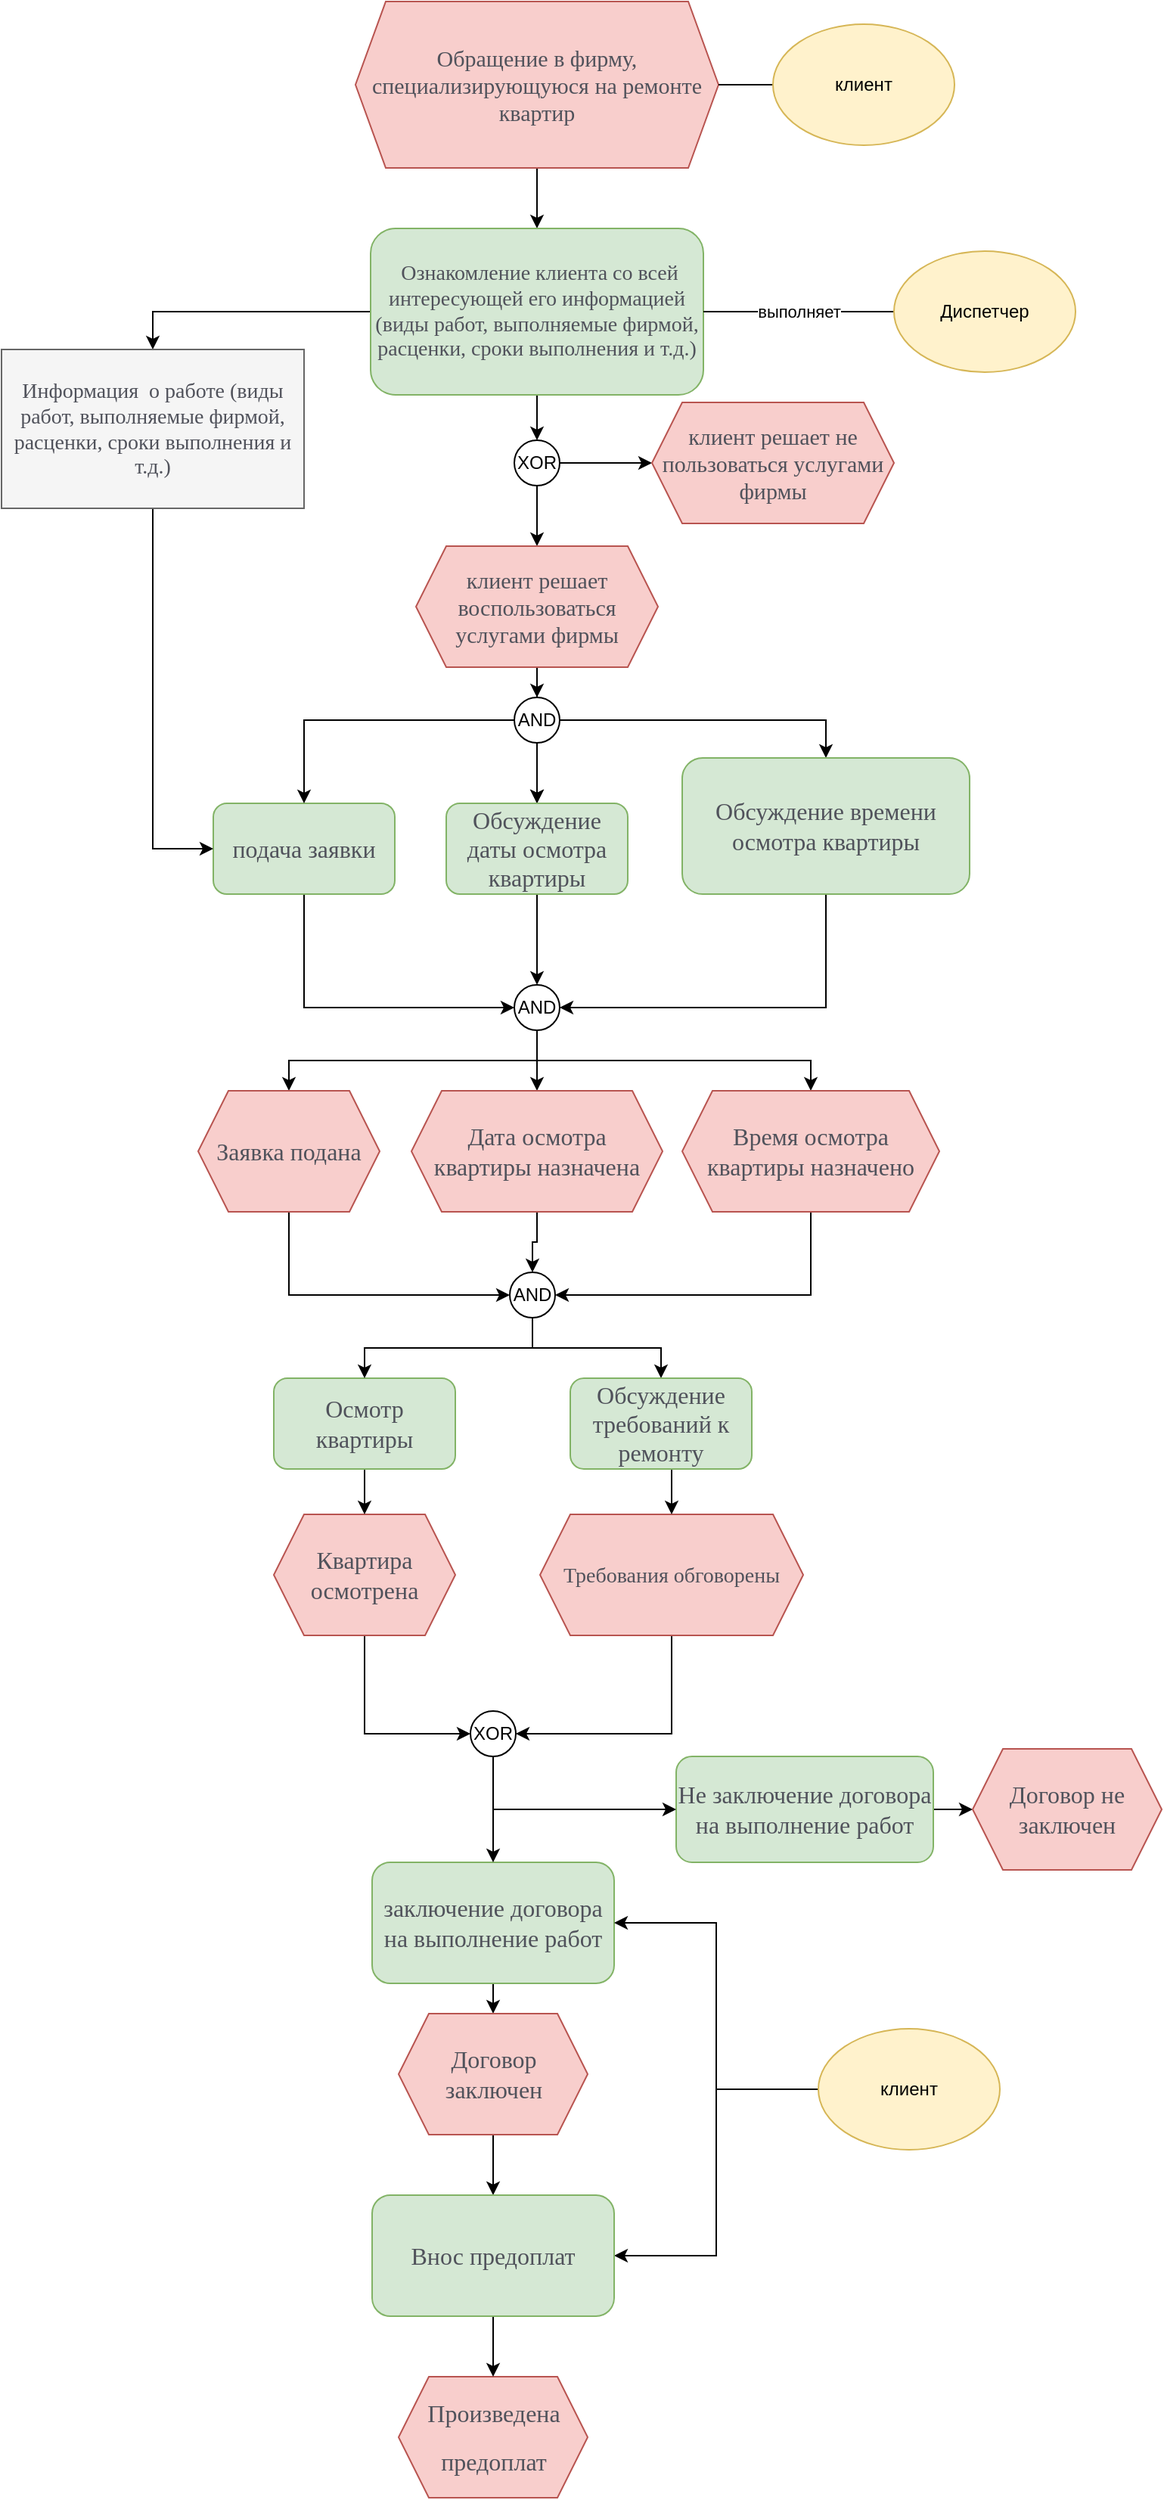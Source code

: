 <mxfile version="24.2.2" type="github">
  <diagram name="Page-1" id="cV4_P1KYifTKVsKzo9vI">
    <mxGraphModel dx="1436" dy="729" grid="1" gridSize="10" guides="1" tooltips="1" connect="1" arrows="1" fold="1" page="1" pageScale="1" pageWidth="827" pageHeight="1169" math="0" shadow="0">
      <root>
        <mxCell id="0" />
        <mxCell id="1" parent="0" />
        <mxCell id="tOZuIOWOJhDS1oZQBcS--4" value="" style="edgeStyle=orthogonalEdgeStyle;rounded=0;orthogonalLoop=1;jettySize=auto;html=1;" edge="1" parent="1" source="tOZuIOWOJhDS1oZQBcS--1" target="tOZuIOWOJhDS1oZQBcS--2">
          <mxGeometry relative="1" as="geometry" />
        </mxCell>
        <mxCell id="tOZuIOWOJhDS1oZQBcS--1" value="&lt;div style=&quot;caret-color: rgb(0, 0, 0); color: rgb(0, 0, 0); font-style: normal; font-variant-caps: normal; font-weight: 400; letter-spacing: normal; text-indent: 0px; text-transform: none; white-space: normal; word-spacing: 0px; -webkit-text-stroke-width: 0px; text-decoration: none;&quot; title=&quot;Page 2&quot; class=&quot;page&quot;&gt;&lt;div style=&quot;&quot; class=&quot;section&quot;&gt;&lt;div class=&quot;layoutArea&quot;&gt;&lt;div class=&quot;column&quot;&gt;&lt;p&gt;&lt;span style=&quot;font-size: 15px; font-family: ArialMT; color: rgb(80, 82, 91);&quot;&gt;Обращение в фирму, специализирующуюся на ремонте квартир&lt;/span&gt;&lt;/p&gt;&lt;/div&gt;&lt;/div&gt;&lt;/div&gt;&lt;/div&gt;" style="shape=hexagon;perimeter=hexagonPerimeter2;whiteSpace=wrap;html=1;fixedSize=1;fillColor=#f8cecc;strokeColor=#b85450;labelBackgroundColor=none;align=center;" vertex="1" parent="1">
          <mxGeometry x="294" y="10" width="240" height="110" as="geometry" />
        </mxCell>
        <mxCell id="tOZuIOWOJhDS1oZQBcS--11" value="" style="edgeStyle=orthogonalEdgeStyle;rounded=0;orthogonalLoop=1;jettySize=auto;html=1;" edge="1" parent="1" source="tOZuIOWOJhDS1oZQBcS--2" target="tOZuIOWOJhDS1oZQBcS--10">
          <mxGeometry relative="1" as="geometry" />
        </mxCell>
        <mxCell id="tOZuIOWOJhDS1oZQBcS--46" style="edgeStyle=orthogonalEdgeStyle;rounded=0;orthogonalLoop=1;jettySize=auto;html=1;exitX=0;exitY=0.5;exitDx=0;exitDy=0;entryX=0.5;entryY=0;entryDx=0;entryDy=0;" edge="1" parent="1" source="tOZuIOWOJhDS1oZQBcS--2" target="tOZuIOWOJhDS1oZQBcS--44">
          <mxGeometry relative="1" as="geometry" />
        </mxCell>
        <mxCell id="tOZuIOWOJhDS1oZQBcS--2" value="&lt;div class=&quot;page&quot; title=&quot;Page 2&quot; style=&quot;caret-color: rgb(0, 0, 0); color: rgb(0, 0, 0); font-style: normal; font-variant-caps: normal; font-weight: 400; letter-spacing: normal; text-indent: 0px; text-transform: none; white-space: normal; word-spacing: 0px; -webkit-text-stroke-width: 0px; text-decoration: none;&quot;&gt;&lt;div class=&quot;section&quot; style=&quot;&quot;&gt;&lt;div class=&quot;layoutArea&quot;&gt;&lt;div class=&quot;column&quot;&gt;&lt;p&gt;&lt;span style=&quot;font-size: 14px; font-family: ArialMT; color: rgb(80, 82, 91);&quot;&gt;&amp;nbsp;Ознакомление клиента со всей интересующей его информацией (виды работ, выполняемые фирмой, расценки, сроки выполнения и т.д.)&lt;/span&gt;&lt;/p&gt;&lt;/div&gt;&lt;/div&gt;&lt;/div&gt;&lt;/div&gt;" style="rounded=1;whiteSpace=wrap;html=1;align=center;fillColor=#d5e8d4;strokeColor=#82b366;labelBackgroundColor=none;" vertex="1" parent="1">
          <mxGeometry x="304" y="160" width="220" height="110" as="geometry" />
        </mxCell>
        <mxCell id="tOZuIOWOJhDS1oZQBcS--7" value="выполняет" style="edgeStyle=orthogonalEdgeStyle;rounded=0;orthogonalLoop=1;jettySize=auto;html=1;labelBackgroundColor=default;startArrow=none;startFill=0;endArrow=none;endFill=0;" edge="1" parent="1" source="tOZuIOWOJhDS1oZQBcS--5" target="tOZuIOWOJhDS1oZQBcS--2">
          <mxGeometry relative="1" as="geometry" />
        </mxCell>
        <mxCell id="tOZuIOWOJhDS1oZQBcS--5" value="Диспетчер" style="ellipse;whiteSpace=wrap;html=1;labelBackgroundColor=none;fillColor=#fff2cc;strokeColor=#d6b656;" vertex="1" parent="1">
          <mxGeometry x="650" y="175" width="120" height="80" as="geometry" />
        </mxCell>
        <mxCell id="tOZuIOWOJhDS1oZQBcS--9" value="" style="edgeStyle=orthogonalEdgeStyle;rounded=0;orthogonalLoop=1;jettySize=auto;html=1;endArrow=none;endFill=0;" edge="1" parent="1" source="tOZuIOWOJhDS1oZQBcS--8" target="tOZuIOWOJhDS1oZQBcS--1">
          <mxGeometry relative="1" as="geometry" />
        </mxCell>
        <mxCell id="tOZuIOWOJhDS1oZQBcS--8" value="клиент" style="ellipse;whiteSpace=wrap;html=1;fillColor=#fff2cc;strokeColor=#d6b656;" vertex="1" parent="1">
          <mxGeometry x="570" y="25" width="120" height="80" as="geometry" />
        </mxCell>
        <mxCell id="tOZuIOWOJhDS1oZQBcS--13" value="" style="edgeStyle=orthogonalEdgeStyle;rounded=0;orthogonalLoop=1;jettySize=auto;html=1;" edge="1" parent="1" source="tOZuIOWOJhDS1oZQBcS--10" target="tOZuIOWOJhDS1oZQBcS--12">
          <mxGeometry relative="1" as="geometry" />
        </mxCell>
        <mxCell id="tOZuIOWOJhDS1oZQBcS--15" value="" style="edgeStyle=orthogonalEdgeStyle;rounded=0;orthogonalLoop=1;jettySize=auto;html=1;" edge="1" parent="1" source="tOZuIOWOJhDS1oZQBcS--10" target="tOZuIOWOJhDS1oZQBcS--14">
          <mxGeometry relative="1" as="geometry" />
        </mxCell>
        <mxCell id="tOZuIOWOJhDS1oZQBcS--10" value="XOR" style="ellipse;whiteSpace=wrap;html=1;aspect=fixed;" vertex="1" parent="1">
          <mxGeometry x="399" y="300" width="30" height="30" as="geometry" />
        </mxCell>
        <mxCell id="tOZuIOWOJhDS1oZQBcS--18" value="" style="edgeStyle=orthogonalEdgeStyle;rounded=0;orthogonalLoop=1;jettySize=auto;html=1;" edge="1" parent="1" source="tOZuIOWOJhDS1oZQBcS--12" target="tOZuIOWOJhDS1oZQBcS--17">
          <mxGeometry relative="1" as="geometry" />
        </mxCell>
        <mxCell id="tOZuIOWOJhDS1oZQBcS--26" value="" style="edgeStyle=orthogonalEdgeStyle;rounded=0;orthogonalLoop=1;jettySize=auto;html=1;" edge="1" parent="1" source="tOZuIOWOJhDS1oZQBcS--12" target="tOZuIOWOJhDS1oZQBcS--20">
          <mxGeometry relative="1" as="geometry" />
        </mxCell>
        <mxCell id="tOZuIOWOJhDS1oZQBcS--12" value="&lt;div style=&quot;caret-color: rgb(0, 0, 0); color: rgb(0, 0, 0); font-style: normal; font-variant-caps: normal; font-weight: 400; letter-spacing: normal; text-indent: 0px; text-transform: none; white-space: normal; word-spacing: 0px; -webkit-text-stroke-width: 0px; text-decoration: none;&quot; title=&quot;Page 2&quot; class=&quot;page&quot;&gt;&lt;div style=&quot;&quot; class=&quot;section&quot;&gt;&lt;div class=&quot;layoutArea&quot;&gt;&lt;div class=&quot;column&quot;&gt;&lt;p&gt;&lt;span style=&quot;font-family: ArialMT; color: rgb(80, 82, 91);&quot;&gt;&lt;font style=&quot;font-size: 15px;&quot;&gt;клиент решает воспользоваться услугами фирмы&lt;/font&gt;&lt;/span&gt;&lt;/p&gt;&lt;/div&gt;&lt;/div&gt;&lt;/div&gt;&lt;/div&gt;" style="shape=hexagon;perimeter=hexagonPerimeter2;whiteSpace=wrap;html=1;fixedSize=1;align=center;fillColor=#f8cecc;strokeColor=#b85450;labelBackgroundColor=none;" vertex="1" parent="1">
          <mxGeometry x="334" y="370" width="160" height="80" as="geometry" />
        </mxCell>
        <mxCell id="tOZuIOWOJhDS1oZQBcS--14" value="&lt;div style=&quot;caret-color: rgb(0, 0, 0); color: rgb(0, 0, 0); font-style: normal; font-variant-caps: normal; font-weight: 400; letter-spacing: normal; text-indent: 0px; text-transform: none; white-space: normal; word-spacing: 0px; -webkit-text-stroke-width: 0px; text-decoration: none;&quot; title=&quot;Page 2&quot; class=&quot;page&quot;&gt;&lt;div style=&quot;&quot; class=&quot;section&quot;&gt;&lt;div class=&quot;layoutArea&quot;&gt;&lt;div class=&quot;column&quot;&gt;&lt;p&gt;&lt;span style=&quot;font-family: ArialMT; color: rgb(80, 82, 91);&quot;&gt;&lt;font style=&quot;font-size: 15px;&quot;&gt;клиент решает не пользоваться услугами фирмы&lt;/font&gt;&lt;/span&gt;&lt;/p&gt;&lt;/div&gt;&lt;/div&gt;&lt;/div&gt;&lt;/div&gt;" style="shape=hexagon;perimeter=hexagonPerimeter2;whiteSpace=wrap;html=1;fixedSize=1;align=center;fillColor=#f8cecc;strokeColor=#b85450;labelBackgroundColor=none;" vertex="1" parent="1">
          <mxGeometry x="490" y="275" width="160" height="80" as="geometry" />
        </mxCell>
        <mxCell id="tOZuIOWOJhDS1oZQBcS--36" style="edgeStyle=orthogonalEdgeStyle;rounded=0;orthogonalLoop=1;jettySize=auto;html=1;exitX=0.5;exitY=1;exitDx=0;exitDy=0;entryX=0;entryY=0.5;entryDx=0;entryDy=0;" edge="1" parent="1" source="tOZuIOWOJhDS1oZQBcS--16" target="tOZuIOWOJhDS1oZQBcS--27">
          <mxGeometry relative="1" as="geometry" />
        </mxCell>
        <mxCell id="tOZuIOWOJhDS1oZQBcS--16" value="&lt;div style=&quot;text-align: start;&quot; title=&quot;Page 2&quot; class=&quot;page&quot;&gt;&lt;div style=&quot;&quot; class=&quot;section&quot;&gt;&lt;div class=&quot;layoutArea&quot;&gt;&lt;div class=&quot;column&quot;&gt;&lt;p&gt;&lt;span style=&quot;font-size: 12pt; font-family: ArialMT; color: rgb(80, 82, 91);&quot;&gt;подача заявки&lt;/span&gt;&lt;/p&gt;&lt;/div&gt;&lt;/div&gt;&lt;/div&gt;&lt;/div&gt;" style="rounded=1;whiteSpace=wrap;html=1;labelBackgroundColor=none;fillColor=#d5e8d4;strokeColor=#82b366;" vertex="1" parent="1">
          <mxGeometry x="200" y="540" width="120" height="60" as="geometry" />
        </mxCell>
        <mxCell id="tOZuIOWOJhDS1oZQBcS--19" value="" style="edgeStyle=orthogonalEdgeStyle;rounded=0;orthogonalLoop=1;jettySize=auto;html=1;" edge="1" parent="1" source="tOZuIOWOJhDS1oZQBcS--17" target="tOZuIOWOJhDS1oZQBcS--16">
          <mxGeometry relative="1" as="geometry" />
        </mxCell>
        <mxCell id="tOZuIOWOJhDS1oZQBcS--23" value="" style="edgeStyle=orthogonalEdgeStyle;rounded=0;orthogonalLoop=1;jettySize=auto;html=1;" edge="1" parent="1" source="tOZuIOWOJhDS1oZQBcS--17" target="tOZuIOWOJhDS1oZQBcS--20">
          <mxGeometry relative="1" as="geometry" />
        </mxCell>
        <mxCell id="tOZuIOWOJhDS1oZQBcS--24" value="" style="edgeStyle=orthogonalEdgeStyle;rounded=0;orthogonalLoop=1;jettySize=auto;html=1;" edge="1" parent="1" source="tOZuIOWOJhDS1oZQBcS--17" target="tOZuIOWOJhDS1oZQBcS--21">
          <mxGeometry relative="1" as="geometry" />
        </mxCell>
        <mxCell id="tOZuIOWOJhDS1oZQBcS--17" value="AND" style="ellipse;whiteSpace=wrap;html=1;aspect=fixed;" vertex="1" parent="1">
          <mxGeometry x="399" y="470" width="30" height="30" as="geometry" />
        </mxCell>
        <mxCell id="tOZuIOWOJhDS1oZQBcS--32" value="" style="edgeStyle=orthogonalEdgeStyle;rounded=0;orthogonalLoop=1;jettySize=auto;html=1;" edge="1" parent="1" source="tOZuIOWOJhDS1oZQBcS--20" target="tOZuIOWOJhDS1oZQBcS--27">
          <mxGeometry relative="1" as="geometry" />
        </mxCell>
        <mxCell id="tOZuIOWOJhDS1oZQBcS--20" value="&lt;div class=&quot;page&quot; title=&quot;Page 2&quot; style=&quot;&quot;&gt;&lt;div class=&quot;section&quot; style=&quot;&quot;&gt;&lt;div class=&quot;layoutArea&quot;&gt;&lt;div class=&quot;column&quot;&gt;&lt;div class=&quot;page&quot; title=&quot;Page 2&quot;&gt;&lt;div class=&quot;section&quot; style=&quot;&quot;&gt;&lt;div class=&quot;layoutArea&quot;&gt;&lt;div class=&quot;column&quot;&gt;&lt;p&gt;&lt;span style=&quot;font-size: 12pt; font-family: ArialMT; color: rgb(80, 82, 91);&quot;&gt;Обсуждение даты&amp;nbsp;&lt;/span&gt;&lt;span style=&quot;caret-color: rgb(80, 82, 91); color: rgb(80, 82, 91); font-family: ArialMT; font-size: 16px;&quot;&gt;осмотра квартиры&lt;/span&gt;&lt;/p&gt;&lt;/div&gt;&lt;/div&gt;&lt;/div&gt;&lt;/div&gt;&lt;/div&gt;&lt;/div&gt;&lt;/div&gt;&lt;/div&gt;" style="rounded=1;whiteSpace=wrap;html=1;labelBackgroundColor=none;fillColor=#d5e8d4;strokeColor=#82b366;align=center;" vertex="1" parent="1">
          <mxGeometry x="354" y="540" width="120" height="60" as="geometry" />
        </mxCell>
        <mxCell id="tOZuIOWOJhDS1oZQBcS--35" style="edgeStyle=orthogonalEdgeStyle;rounded=0;orthogonalLoop=1;jettySize=auto;html=1;exitX=0.5;exitY=1;exitDx=0;exitDy=0;entryX=1;entryY=0.5;entryDx=0;entryDy=0;" edge="1" parent="1" source="tOZuIOWOJhDS1oZQBcS--21" target="tOZuIOWOJhDS1oZQBcS--27">
          <mxGeometry relative="1" as="geometry" />
        </mxCell>
        <mxCell id="tOZuIOWOJhDS1oZQBcS--21" value="&lt;div class=&quot;page&quot; title=&quot;Page 2&quot; style=&quot;&quot;&gt;&lt;div class=&quot;section&quot; style=&quot;&quot;&gt;&lt;div class=&quot;layoutArea&quot;&gt;&lt;div class=&quot;column&quot;&gt;&lt;p&gt;&lt;span style=&quot;font-size: 12pt; font-family: ArialMT; color: rgb(80, 82, 91);&quot;&gt;Обсуждение&amp;nbsp;&lt;/span&gt;&lt;span style=&quot;color: rgb(80, 82, 91); font-family: ArialMT; font-size: 12pt;&quot;&gt;времени осмотра квартиры&lt;/span&gt;&lt;/p&gt;&lt;/div&gt;&lt;/div&gt;&lt;/div&gt;&lt;/div&gt;" style="rounded=1;whiteSpace=wrap;html=1;labelBackgroundColor=none;fillColor=#d5e8d4;strokeColor=#82b366;align=center;" vertex="1" parent="1">
          <mxGeometry x="510" y="510" width="190" height="90" as="geometry" />
        </mxCell>
        <mxCell id="tOZuIOWOJhDS1oZQBcS--53" style="edgeStyle=orthogonalEdgeStyle;rounded=0;orthogonalLoop=1;jettySize=auto;html=1;exitX=0.5;exitY=1;exitDx=0;exitDy=0;entryX=0;entryY=0.5;entryDx=0;entryDy=0;" edge="1" parent="1" source="tOZuIOWOJhDS1oZQBcS--25" target="tOZuIOWOJhDS1oZQBcS--51">
          <mxGeometry relative="1" as="geometry" />
        </mxCell>
        <mxCell id="tOZuIOWOJhDS1oZQBcS--25" value="&lt;div class=&quot;page&quot; title=&quot;Page 2&quot; style=&quot;caret-color: rgb(0, 0, 0); color: rgb(0, 0, 0); font-style: normal; font-variant-caps: normal; font-weight: 400; letter-spacing: normal; text-indent: 0px; text-transform: none; white-space: normal; word-spacing: 0px; -webkit-text-stroke-width: 0px; text-decoration: none;&quot;&gt;&lt;div class=&quot;section&quot; style=&quot;&quot;&gt;&lt;div class=&quot;layoutArea&quot;&gt;&lt;div class=&quot;column&quot;&gt;&lt;p&gt;&lt;span style=&quot;font-size: 12pt; font-family: ArialMT; color: rgb(80, 82, 91);&quot;&gt;Квартира осмотрена&lt;/span&gt;&lt;/p&gt;&lt;/div&gt;&lt;/div&gt;&lt;/div&gt;&lt;/div&gt;" style="shape=hexagon;perimeter=hexagonPerimeter2;whiteSpace=wrap;html=1;fixedSize=1;labelBackgroundColor=none;align=center;fillColor=#f8cecc;strokeColor=#b85450;" vertex="1" parent="1">
          <mxGeometry x="240" y="1010" width="120" height="80" as="geometry" />
        </mxCell>
        <mxCell id="tOZuIOWOJhDS1oZQBcS--63" style="edgeStyle=orthogonalEdgeStyle;rounded=0;orthogonalLoop=1;jettySize=auto;html=1;exitX=0.5;exitY=1;exitDx=0;exitDy=0;entryX=0.5;entryY=0;entryDx=0;entryDy=0;" edge="1" parent="1" source="tOZuIOWOJhDS1oZQBcS--27" target="tOZuIOWOJhDS1oZQBcS--62">
          <mxGeometry relative="1" as="geometry" />
        </mxCell>
        <mxCell id="tOZuIOWOJhDS1oZQBcS--65" value="" style="edgeStyle=orthogonalEdgeStyle;rounded=0;orthogonalLoop=1;jettySize=auto;html=1;" edge="1" parent="1" source="tOZuIOWOJhDS1oZQBcS--27" target="tOZuIOWOJhDS1oZQBcS--64">
          <mxGeometry relative="1" as="geometry" />
        </mxCell>
        <mxCell id="tOZuIOWOJhDS1oZQBcS--67" style="edgeStyle=orthogonalEdgeStyle;rounded=0;orthogonalLoop=1;jettySize=auto;html=1;exitX=0.5;exitY=1;exitDx=0;exitDy=0;entryX=0.5;entryY=0;entryDx=0;entryDy=0;" edge="1" parent="1" source="tOZuIOWOJhDS1oZQBcS--27" target="tOZuIOWOJhDS1oZQBcS--66">
          <mxGeometry relative="1" as="geometry" />
        </mxCell>
        <mxCell id="tOZuIOWOJhDS1oZQBcS--27" value="AND" style="ellipse;whiteSpace=wrap;html=1;aspect=fixed;" vertex="1" parent="1">
          <mxGeometry x="399" y="660" width="30" height="30" as="geometry" />
        </mxCell>
        <mxCell id="tOZuIOWOJhDS1oZQBcS--54" style="edgeStyle=orthogonalEdgeStyle;rounded=0;orthogonalLoop=1;jettySize=auto;html=1;exitX=0.5;exitY=1;exitDx=0;exitDy=0;entryX=1;entryY=0.5;entryDx=0;entryDy=0;" edge="1" parent="1" source="tOZuIOWOJhDS1oZQBcS--28" target="tOZuIOWOJhDS1oZQBcS--51">
          <mxGeometry relative="1" as="geometry" />
        </mxCell>
        <mxCell id="tOZuIOWOJhDS1oZQBcS--28" value="&lt;div style=&quot;text-indent: 0px; font-size: 14px;&quot; title=&quot;Page 2&quot; class=&quot;page&quot;&gt;&lt;div style=&quot;font-size: 14px;&quot; class=&quot;section&quot;&gt;&lt;div style=&quot;font-size: 14px;&quot; class=&quot;layoutArea&quot;&gt;&lt;div style=&quot;font-size: 14px;&quot; class=&quot;column&quot;&gt;&lt;div style=&quot;font-size: 14px;&quot; class=&quot;page&quot; title=&quot;Page 2&quot;&gt;&lt;div style=&quot;font-size: 14px;&quot; class=&quot;section&quot;&gt;&lt;div style=&quot;font-size: 14px;&quot; class=&quot;layoutArea&quot;&gt;&lt;div style=&quot;font-size: 14px;&quot; class=&quot;column&quot;&gt;&lt;p style=&quot;font-size: 14px;&quot;&gt;&lt;font style=&quot;font-size: 14px;&quot; face=&quot;ArialMT&quot; color=&quot;#50525b&quot;&gt;Требования обговорены&lt;/font&gt;&lt;/p&gt;&lt;/div&gt;&lt;/div&gt;&lt;/div&gt;&lt;/div&gt;&lt;/div&gt;&lt;/div&gt;&lt;/div&gt;&lt;/div&gt;" style="shape=hexagon;perimeter=hexagonPerimeter2;whiteSpace=wrap;html=1;fixedSize=1;labelBackgroundColor=none;align=center;fillColor=#f8cecc;strokeColor=#b85450;fontSize=14;" vertex="1" parent="1">
          <mxGeometry x="416" y="1010" width="174" height="80" as="geometry" />
        </mxCell>
        <mxCell id="tOZuIOWOJhDS1oZQBcS--48" style="edgeStyle=orthogonalEdgeStyle;rounded=0;orthogonalLoop=1;jettySize=auto;html=1;exitX=0.5;exitY=1;exitDx=0;exitDy=0;entryX=0;entryY=0.5;entryDx=0;entryDy=0;" edge="1" parent="1" source="tOZuIOWOJhDS1oZQBcS--44" target="tOZuIOWOJhDS1oZQBcS--16">
          <mxGeometry relative="1" as="geometry" />
        </mxCell>
        <mxCell id="tOZuIOWOJhDS1oZQBcS--44" value="&lt;span style=&quot;color: rgb(80, 82, 91); font-family: ArialMT; font-size: 14px;&quot;&gt;Информация &amp;nbsp;о работе (виды работ, выполняемые фирмой, расценки, сроки выполнения и т.д.)&lt;/span&gt;" style="rounded=0;whiteSpace=wrap;html=1;fillColor=#f5f5f5;fontColor=#333333;strokeColor=#666666;" vertex="1" parent="1">
          <mxGeometry x="60" y="240" width="200" height="105" as="geometry" />
        </mxCell>
        <mxCell id="tOZuIOWOJhDS1oZQBcS--82" style="edgeStyle=orthogonalEdgeStyle;rounded=0;orthogonalLoop=1;jettySize=auto;html=1;exitX=0.5;exitY=1;exitDx=0;exitDy=0;entryX=0.5;entryY=0;entryDx=0;entryDy=0;" edge="1" parent="1" source="tOZuIOWOJhDS1oZQBcS--49" target="tOZuIOWOJhDS1oZQBcS--78">
          <mxGeometry relative="1" as="geometry" />
        </mxCell>
        <mxCell id="tOZuIOWOJhDS1oZQBcS--49" value="&lt;div class=&quot;page&quot; title=&quot;Page 2&quot; style=&quot;&quot;&gt;&lt;div class=&quot;section&quot; style=&quot;&quot;&gt;&lt;div class=&quot;layoutArea&quot;&gt;&lt;div class=&quot;column&quot;&gt;&lt;div class=&quot;page&quot; title=&quot;Page 2&quot;&gt;&lt;div class=&quot;section&quot; style=&quot;&quot;&gt;&lt;div class=&quot;layoutArea&quot;&gt;&lt;div class=&quot;column&quot;&gt;&lt;p&gt;&lt;span style=&quot;font-size: 12pt; font-family: ArialMT; color: rgb(80, 82, 91);&quot;&gt;заключение договора на выполнение работ&lt;/span&gt;&lt;/p&gt;&lt;/div&gt;&lt;/div&gt;&lt;/div&gt;&lt;/div&gt;&lt;/div&gt;&lt;/div&gt;&lt;/div&gt;&lt;/div&gt;" style="rounded=1;whiteSpace=wrap;html=1;labelBackgroundColor=none;fillColor=#d5e8d4;strokeColor=#82b366;align=center;" vertex="1" parent="1">
          <mxGeometry x="305" y="1240" width="160" height="80" as="geometry" />
        </mxCell>
        <mxCell id="tOZuIOWOJhDS1oZQBcS--88" value="" style="edgeStyle=orthogonalEdgeStyle;rounded=0;orthogonalLoop=1;jettySize=auto;html=1;" edge="1" parent="1" source="tOZuIOWOJhDS1oZQBcS--50" target="tOZuIOWOJhDS1oZQBcS--87">
          <mxGeometry relative="1" as="geometry" />
        </mxCell>
        <mxCell id="tOZuIOWOJhDS1oZQBcS--50" value="&lt;div class=&quot;page&quot; title=&quot;Page 2&quot; style=&quot;&quot;&gt;&lt;div class=&quot;section&quot; style=&quot;&quot;&gt;&lt;div class=&quot;layoutArea&quot;&gt;&lt;div class=&quot;column&quot;&gt;&lt;p&gt;&lt;span style=&quot;font-size: 12pt; font-family: ArialMT; color: rgb(80, 82, 91);&quot;&gt;Не заключение договора на выполнение работ&lt;/span&gt;&lt;/p&gt;&lt;/div&gt;&lt;/div&gt;&lt;/div&gt;&lt;/div&gt;" style="rounded=1;whiteSpace=wrap;html=1;labelBackgroundColor=none;fillColor=#d5e8d4;strokeColor=#82b366;align=center;" vertex="1" parent="1">
          <mxGeometry x="506" y="1170" width="170" height="70" as="geometry" />
        </mxCell>
        <mxCell id="tOZuIOWOJhDS1oZQBcS--55" style="edgeStyle=orthogonalEdgeStyle;rounded=0;orthogonalLoop=1;jettySize=auto;html=1;exitX=0.5;exitY=1;exitDx=0;exitDy=0;entryX=0.5;entryY=0;entryDx=0;entryDy=0;" edge="1" parent="1" source="tOZuIOWOJhDS1oZQBcS--51" target="tOZuIOWOJhDS1oZQBcS--49">
          <mxGeometry relative="1" as="geometry" />
        </mxCell>
        <mxCell id="tOZuIOWOJhDS1oZQBcS--57" style="edgeStyle=orthogonalEdgeStyle;rounded=0;orthogonalLoop=1;jettySize=auto;html=1;exitX=0.5;exitY=1;exitDx=0;exitDy=0;entryX=0;entryY=0.5;entryDx=0;entryDy=0;" edge="1" parent="1" source="tOZuIOWOJhDS1oZQBcS--51" target="tOZuIOWOJhDS1oZQBcS--50">
          <mxGeometry relative="1" as="geometry" />
        </mxCell>
        <mxCell id="tOZuIOWOJhDS1oZQBcS--51" value="XOR" style="ellipse;whiteSpace=wrap;html=1;aspect=fixed;" vertex="1" parent="1">
          <mxGeometry x="370" y="1140" width="30" height="30" as="geometry" />
        </mxCell>
        <mxCell id="tOZuIOWOJhDS1oZQBcS--58" value="&lt;div class=&quot;page&quot; title=&quot;Page 2&quot; style=&quot;text-indent: 0px;&quot;&gt;&lt;div class=&quot;section&quot;&gt;&lt;div class=&quot;layoutArea&quot;&gt;&lt;div class=&quot;column&quot;&gt;&lt;p&gt;&lt;font size=&quot;3&quot; face=&quot;ArialMT&quot; color=&quot;#50525b&quot;&gt;Произведена&lt;/font&gt;&lt;/p&gt;&lt;p&gt;&lt;font size=&quot;3&quot; face=&quot;ArialMT&quot; color=&quot;#50525b&quot;&gt;предоплат&lt;/font&gt;&lt;br&gt;&lt;/p&gt;&lt;/div&gt;&lt;/div&gt;&lt;/div&gt;&lt;/div&gt;" style="shape=hexagon;perimeter=hexagonPerimeter2;whiteSpace=wrap;html=1;fixedSize=1;labelBackgroundColor=none;align=center;fillColor=#f8cecc;strokeColor=#b85450;" vertex="1" parent="1">
          <mxGeometry x="322.5" y="1580" width="125" height="80" as="geometry" />
        </mxCell>
        <mxCell id="tOZuIOWOJhDS1oZQBcS--85" style="edgeStyle=orthogonalEdgeStyle;rounded=0;orthogonalLoop=1;jettySize=auto;html=1;exitX=0;exitY=0.5;exitDx=0;exitDy=0;entryX=1;entryY=0.5;entryDx=0;entryDy=0;" edge="1" parent="1" source="tOZuIOWOJhDS1oZQBcS--60" target="tOZuIOWOJhDS1oZQBcS--49">
          <mxGeometry relative="1" as="geometry" />
        </mxCell>
        <mxCell id="tOZuIOWOJhDS1oZQBcS--86" style="edgeStyle=orthogonalEdgeStyle;rounded=0;orthogonalLoop=1;jettySize=auto;html=1;exitX=0;exitY=0.5;exitDx=0;exitDy=0;entryX=1;entryY=0.5;entryDx=0;entryDy=0;" edge="1" parent="1" source="tOZuIOWOJhDS1oZQBcS--60" target="tOZuIOWOJhDS1oZQBcS--79">
          <mxGeometry relative="1" as="geometry" />
        </mxCell>
        <mxCell id="tOZuIOWOJhDS1oZQBcS--60" value="клиент" style="ellipse;whiteSpace=wrap;html=1;fillColor=#fff2cc;strokeColor=#d6b656;" vertex="1" parent="1">
          <mxGeometry x="600" y="1350" width="120" height="80" as="geometry" />
        </mxCell>
        <mxCell id="tOZuIOWOJhDS1oZQBcS--70" style="edgeStyle=orthogonalEdgeStyle;rounded=0;orthogonalLoop=1;jettySize=auto;html=1;exitX=0.5;exitY=1;exitDx=0;exitDy=0;entryX=0;entryY=0.5;entryDx=0;entryDy=0;" edge="1" parent="1" source="tOZuIOWOJhDS1oZQBcS--62" target="tOZuIOWOJhDS1oZQBcS--69">
          <mxGeometry relative="1" as="geometry" />
        </mxCell>
        <mxCell id="tOZuIOWOJhDS1oZQBcS--62" value="&lt;div class=&quot;page&quot; title=&quot;Page 2&quot; style=&quot;caret-color: rgb(0, 0, 0); color: rgb(0, 0, 0); font-style: normal; font-variant-caps: normal; font-weight: 400; letter-spacing: normal; text-indent: 0px; text-transform: none; white-space: normal; word-spacing: 0px; -webkit-text-stroke-width: 0px; text-decoration: none;&quot;&gt;&lt;div class=&quot;section&quot; style=&quot;&quot;&gt;&lt;div class=&quot;layoutArea&quot;&gt;&lt;div class=&quot;column&quot;&gt;&lt;p&gt;&lt;span style=&quot;font-size: 12pt; font-family: ArialMT; color: rgb(80, 82, 91);&quot;&gt;Заявка подана&lt;/span&gt;&lt;/p&gt;&lt;/div&gt;&lt;/div&gt;&lt;/div&gt;&lt;/div&gt;" style="shape=hexagon;perimeter=hexagonPerimeter2;whiteSpace=wrap;html=1;fixedSize=1;labelBackgroundColor=none;align=center;fillColor=#f8cecc;strokeColor=#b85450;" vertex="1" parent="1">
          <mxGeometry x="190" y="730" width="120" height="80" as="geometry" />
        </mxCell>
        <mxCell id="tOZuIOWOJhDS1oZQBcS--71" value="" style="edgeStyle=orthogonalEdgeStyle;rounded=0;orthogonalLoop=1;jettySize=auto;html=1;" edge="1" parent="1" source="tOZuIOWOJhDS1oZQBcS--64" target="tOZuIOWOJhDS1oZQBcS--69">
          <mxGeometry relative="1" as="geometry" />
        </mxCell>
        <mxCell id="tOZuIOWOJhDS1oZQBcS--64" value="&lt;div class=&quot;page&quot; title=&quot;Page 2&quot; style=&quot;caret-color: rgb(0, 0, 0); color: rgb(0, 0, 0); font-style: normal; font-variant-caps: normal; font-weight: 400; letter-spacing: normal; text-indent: 0px; text-transform: none; white-space: normal; word-spacing: 0px; -webkit-text-stroke-width: 0px; text-decoration: none;&quot;&gt;&lt;div class=&quot;section&quot; style=&quot;&quot;&gt;&lt;div class=&quot;layoutArea&quot;&gt;&lt;div class=&quot;column&quot;&gt;&lt;p&gt;&lt;span style=&quot;font-size: 12pt; font-family: ArialMT; color: rgb(80, 82, 91);&quot;&gt;Дата&amp;nbsp;&lt;/span&gt;&lt;span style=&quot;caret-color: rgb(80, 82, 91); color: rgb(80, 82, 91); font-family: ArialMT; font-size: 16px;&quot;&gt;осмотра квартиры&lt;/span&gt;&lt;span style=&quot;color: rgb(80, 82, 91); font-family: ArialMT; font-size: 12pt;&quot;&gt;&amp;nbsp;назначена&lt;/span&gt;&lt;/p&gt;&lt;/div&gt;&lt;/div&gt;&lt;/div&gt;&lt;/div&gt;" style="shape=hexagon;perimeter=hexagonPerimeter2;whiteSpace=wrap;html=1;fixedSize=1;labelBackgroundColor=none;align=center;fillColor=#f8cecc;strokeColor=#b85450;" vertex="1" parent="1">
          <mxGeometry x="331" y="730" width="166" height="80" as="geometry" />
        </mxCell>
        <mxCell id="tOZuIOWOJhDS1oZQBcS--72" style="edgeStyle=orthogonalEdgeStyle;rounded=0;orthogonalLoop=1;jettySize=auto;html=1;exitX=0.5;exitY=1;exitDx=0;exitDy=0;entryX=1;entryY=0.5;entryDx=0;entryDy=0;" edge="1" parent="1" source="tOZuIOWOJhDS1oZQBcS--66" target="tOZuIOWOJhDS1oZQBcS--69">
          <mxGeometry relative="1" as="geometry" />
        </mxCell>
        <mxCell id="tOZuIOWOJhDS1oZQBcS--66" value="&lt;div class=&quot;page&quot; title=&quot;Page 2&quot; style=&quot;caret-color: rgb(0, 0, 0); color: rgb(0, 0, 0); font-style: normal; font-variant-caps: normal; font-weight: 400; letter-spacing: normal; text-indent: 0px; text-transform: none; white-space: normal; word-spacing: 0px; -webkit-text-stroke-width: 0px; text-decoration: none;&quot;&gt;&lt;div class=&quot;section&quot; style=&quot;&quot;&gt;&lt;div class=&quot;layoutArea&quot;&gt;&lt;div class=&quot;column&quot;&gt;&lt;p&gt;&lt;span style=&quot;font-size: 12pt; font-family: ArialMT; color: rgb(80, 82, 91);&quot;&gt;Время&amp;nbsp;&lt;/span&gt;&lt;span style=&quot;caret-color: rgb(80, 82, 91); color: rgb(80, 82, 91); font-family: ArialMT; font-size: 16px;&quot;&gt;осмотра квартиры&lt;/span&gt;&lt;span style=&quot;color: rgb(80, 82, 91); font-family: ArialMT; font-size: 12pt;&quot;&gt;&amp;nbsp;назначено&lt;/span&gt;&lt;/p&gt;&lt;/div&gt;&lt;/div&gt;&lt;/div&gt;&lt;/div&gt;" style="shape=hexagon;perimeter=hexagonPerimeter2;whiteSpace=wrap;html=1;fixedSize=1;labelBackgroundColor=none;align=center;fillColor=#f8cecc;strokeColor=#b85450;" vertex="1" parent="1">
          <mxGeometry x="510" y="730" width="170" height="80" as="geometry" />
        </mxCell>
        <mxCell id="tOZuIOWOJhDS1oZQBcS--76" style="edgeStyle=orthogonalEdgeStyle;rounded=0;orthogonalLoop=1;jettySize=auto;html=1;exitX=0.5;exitY=1;exitDx=0;exitDy=0;" edge="1" parent="1" source="tOZuIOWOJhDS1oZQBcS--68" target="tOZuIOWOJhDS1oZQBcS--25">
          <mxGeometry relative="1" as="geometry" />
        </mxCell>
        <mxCell id="tOZuIOWOJhDS1oZQBcS--68" value="&lt;div class=&quot;page&quot; title=&quot;Page 2&quot; style=&quot;&quot;&gt;&lt;div class=&quot;section&quot; style=&quot;&quot;&gt;&lt;div class=&quot;layoutArea&quot;&gt;&lt;div class=&quot;column&quot;&gt;&lt;div class=&quot;page&quot; title=&quot;Page 2&quot;&gt;&lt;div class=&quot;section&quot; style=&quot;&quot;&gt;&lt;div class=&quot;layoutArea&quot;&gt;&lt;div class=&quot;column&quot;&gt;&lt;p&gt;&lt;font size=&quot;3&quot; face=&quot;ArialMT&quot; color=&quot;#50525b&quot;&gt;&lt;span style=&quot;caret-color: rgb(80, 82, 91);&quot;&gt;Осмотр квартиры&lt;/span&gt;&lt;/font&gt;&lt;/p&gt;&lt;/div&gt;&lt;/div&gt;&lt;/div&gt;&lt;/div&gt;&lt;/div&gt;&lt;/div&gt;&lt;/div&gt;&lt;/div&gt;" style="rounded=1;whiteSpace=wrap;html=1;labelBackgroundColor=none;fillColor=#d5e8d4;strokeColor=#82b366;align=center;" vertex="1" parent="1">
          <mxGeometry x="240" y="920" width="120" height="60" as="geometry" />
        </mxCell>
        <mxCell id="tOZuIOWOJhDS1oZQBcS--74" style="edgeStyle=orthogonalEdgeStyle;rounded=0;orthogonalLoop=1;jettySize=auto;html=1;exitX=0.5;exitY=1;exitDx=0;exitDy=0;entryX=0.5;entryY=0;entryDx=0;entryDy=0;" edge="1" parent="1" source="tOZuIOWOJhDS1oZQBcS--69" target="tOZuIOWOJhDS1oZQBcS--68">
          <mxGeometry relative="1" as="geometry" />
        </mxCell>
        <mxCell id="tOZuIOWOJhDS1oZQBcS--75" style="edgeStyle=orthogonalEdgeStyle;rounded=0;orthogonalLoop=1;jettySize=auto;html=1;exitX=0.5;exitY=1;exitDx=0;exitDy=0;entryX=0.5;entryY=0;entryDx=0;entryDy=0;" edge="1" parent="1" source="tOZuIOWOJhDS1oZQBcS--69" target="tOZuIOWOJhDS1oZQBcS--73">
          <mxGeometry relative="1" as="geometry" />
        </mxCell>
        <mxCell id="tOZuIOWOJhDS1oZQBcS--69" value="AND" style="ellipse;whiteSpace=wrap;html=1;aspect=fixed;" vertex="1" parent="1">
          <mxGeometry x="396" y="850" width="30" height="30" as="geometry" />
        </mxCell>
        <mxCell id="tOZuIOWOJhDS1oZQBcS--77" style="edgeStyle=orthogonalEdgeStyle;rounded=0;orthogonalLoop=1;jettySize=auto;html=1;exitX=0.5;exitY=1;exitDx=0;exitDy=0;entryX=0.5;entryY=0;entryDx=0;entryDy=0;" edge="1" parent="1" source="tOZuIOWOJhDS1oZQBcS--73" target="tOZuIOWOJhDS1oZQBcS--28">
          <mxGeometry relative="1" as="geometry" />
        </mxCell>
        <mxCell id="tOZuIOWOJhDS1oZQBcS--73" value="&lt;div class=&quot;page&quot; title=&quot;Page 2&quot; style=&quot;&quot;&gt;&lt;div class=&quot;section&quot; style=&quot;&quot;&gt;&lt;div class=&quot;layoutArea&quot;&gt;&lt;div class=&quot;column&quot;&gt;&lt;div class=&quot;page&quot; title=&quot;Page 2&quot;&gt;&lt;div class=&quot;section&quot; style=&quot;&quot;&gt;&lt;div class=&quot;layoutArea&quot;&gt;&lt;div class=&quot;column&quot;&gt;&lt;p&gt;&lt;font size=&quot;3&quot; face=&quot;ArialMT&quot; color=&quot;#50525b&quot;&gt;&lt;span style=&quot;caret-color: rgb(80, 82, 91);&quot;&gt;Обсуждение требований к ремонту&lt;/span&gt;&lt;/font&gt;&lt;/p&gt;&lt;/div&gt;&lt;/div&gt;&lt;/div&gt;&lt;/div&gt;&lt;/div&gt;&lt;/div&gt;&lt;/div&gt;&lt;/div&gt;" style="rounded=1;whiteSpace=wrap;html=1;labelBackgroundColor=none;fillColor=#d5e8d4;strokeColor=#82b366;align=center;" vertex="1" parent="1">
          <mxGeometry x="436" y="920" width="120" height="60" as="geometry" />
        </mxCell>
        <mxCell id="tOZuIOWOJhDS1oZQBcS--83" value="" style="edgeStyle=orthogonalEdgeStyle;rounded=0;orthogonalLoop=1;jettySize=auto;html=1;" edge="1" parent="1" source="tOZuIOWOJhDS1oZQBcS--78" target="tOZuIOWOJhDS1oZQBcS--79">
          <mxGeometry relative="1" as="geometry" />
        </mxCell>
        <mxCell id="tOZuIOWOJhDS1oZQBcS--78" value="&lt;div class=&quot;page&quot; title=&quot;Page 2&quot; style=&quot;text-indent: 0px;&quot;&gt;&lt;div class=&quot;section&quot;&gt;&lt;div class=&quot;layoutArea&quot;&gt;&lt;div class=&quot;column&quot;&gt;&lt;p&gt;&lt;font size=&quot;3&quot; face=&quot;ArialMT&quot; color=&quot;#50525b&quot;&gt;&lt;span style=&quot;caret-color: rgb(80, 82, 91);&quot;&gt;Договор заключен&lt;/span&gt;&lt;/font&gt;&lt;/p&gt;&lt;/div&gt;&lt;/div&gt;&lt;/div&gt;&lt;/div&gt;" style="shape=hexagon;perimeter=hexagonPerimeter2;whiteSpace=wrap;html=1;fixedSize=1;labelBackgroundColor=none;align=center;fillColor=#f8cecc;strokeColor=#b85450;" vertex="1" parent="1">
          <mxGeometry x="322.5" y="1340" width="125" height="80" as="geometry" />
        </mxCell>
        <mxCell id="tOZuIOWOJhDS1oZQBcS--84" value="" style="edgeStyle=orthogonalEdgeStyle;rounded=0;orthogonalLoop=1;jettySize=auto;html=1;" edge="1" parent="1" source="tOZuIOWOJhDS1oZQBcS--79" target="tOZuIOWOJhDS1oZQBcS--58">
          <mxGeometry relative="1" as="geometry" />
        </mxCell>
        <mxCell id="tOZuIOWOJhDS1oZQBcS--79" value="&lt;div class=&quot;page&quot; title=&quot;Page 2&quot; style=&quot;&quot;&gt;&lt;div class=&quot;section&quot; style=&quot;&quot;&gt;&lt;div class=&quot;layoutArea&quot;&gt;&lt;div class=&quot;column&quot;&gt;&lt;div class=&quot;page&quot; title=&quot;Page 2&quot;&gt;&lt;div class=&quot;section&quot; style=&quot;&quot;&gt;&lt;div class=&quot;layoutArea&quot;&gt;&lt;div class=&quot;column&quot;&gt;&lt;p&gt;&lt;span style=&quot;font-size: 12pt; font-family: ArialMT; color: rgb(80, 82, 91);&quot;&gt;Внос&amp;nbsp;&lt;/span&gt;&lt;font size=&quot;3&quot; face=&quot;ArialMT&quot; color=&quot;#50525b&quot;&gt;&lt;span style=&quot;caret-color: rgb(80, 82, 91);&quot;&gt;предоплат&lt;/span&gt;&lt;/font&gt;&lt;/p&gt;&lt;/div&gt;&lt;/div&gt;&lt;/div&gt;&lt;/div&gt;&lt;/div&gt;&lt;/div&gt;&lt;/div&gt;&lt;/div&gt;" style="rounded=1;whiteSpace=wrap;html=1;labelBackgroundColor=none;fillColor=#d5e8d4;strokeColor=#82b366;align=center;" vertex="1" parent="1">
          <mxGeometry x="305" y="1460" width="160" height="80" as="geometry" />
        </mxCell>
        <mxCell id="tOZuIOWOJhDS1oZQBcS--87" value="&lt;div class=&quot;page&quot; title=&quot;Page 2&quot; style=&quot;text-indent: 0px;&quot;&gt;&lt;div class=&quot;section&quot;&gt;&lt;div class=&quot;layoutArea&quot;&gt;&lt;div class=&quot;column&quot;&gt;&lt;p&gt;&lt;font size=&quot;3&quot; face=&quot;ArialMT&quot; color=&quot;#50525b&quot;&gt;&lt;span style=&quot;caret-color: rgb(80, 82, 91);&quot;&gt;Договор не заключен&lt;/span&gt;&lt;/font&gt;&lt;/p&gt;&lt;/div&gt;&lt;/div&gt;&lt;/div&gt;&lt;/div&gt;" style="shape=hexagon;perimeter=hexagonPerimeter2;whiteSpace=wrap;html=1;fixedSize=1;labelBackgroundColor=none;align=center;fillColor=#f8cecc;strokeColor=#b85450;" vertex="1" parent="1">
          <mxGeometry x="702" y="1165" width="125" height="80" as="geometry" />
        </mxCell>
      </root>
    </mxGraphModel>
  </diagram>
</mxfile>
